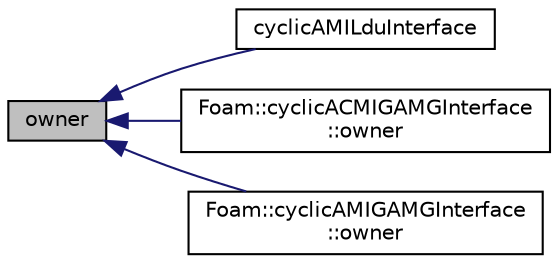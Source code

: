digraph "owner"
{
  bgcolor="transparent";
  edge [fontname="Helvetica",fontsize="10",labelfontname="Helvetica",labelfontsize="10"];
  node [fontname="Helvetica",fontsize="10",shape=record];
  rankdir="LR";
  Node22 [label="owner",height=0.2,width=0.4,color="black", fillcolor="grey75", style="filled", fontcolor="black"];
  Node22 -> Node23 [dir="back",color="midnightblue",fontsize="10",style="solid",fontname="Helvetica"];
  Node23 [label="cyclicAMILduInterface",height=0.2,width=0.4,color="black",URL="$a26061.html#a1844926e7ced9cfd73984e65d06c4021",tooltip="Construct null. "];
  Node22 -> Node24 [dir="back",color="midnightblue",fontsize="10",style="solid",fontname="Helvetica"];
  Node24 [label="Foam::cyclicACMIGAMGInterface\l::owner",height=0.2,width=0.4,color="black",URL="$a26033.html#a357c5e37e5d7c583fa172625b8c11009"];
  Node22 -> Node25 [dir="back",color="midnightblue",fontsize="10",style="solid",fontname="Helvetica"];
  Node25 [label="Foam::cyclicAMIGAMGInterface\l::owner",height=0.2,width=0.4,color="black",URL="$a26037.html#a357c5e37e5d7c583fa172625b8c11009"];
}
